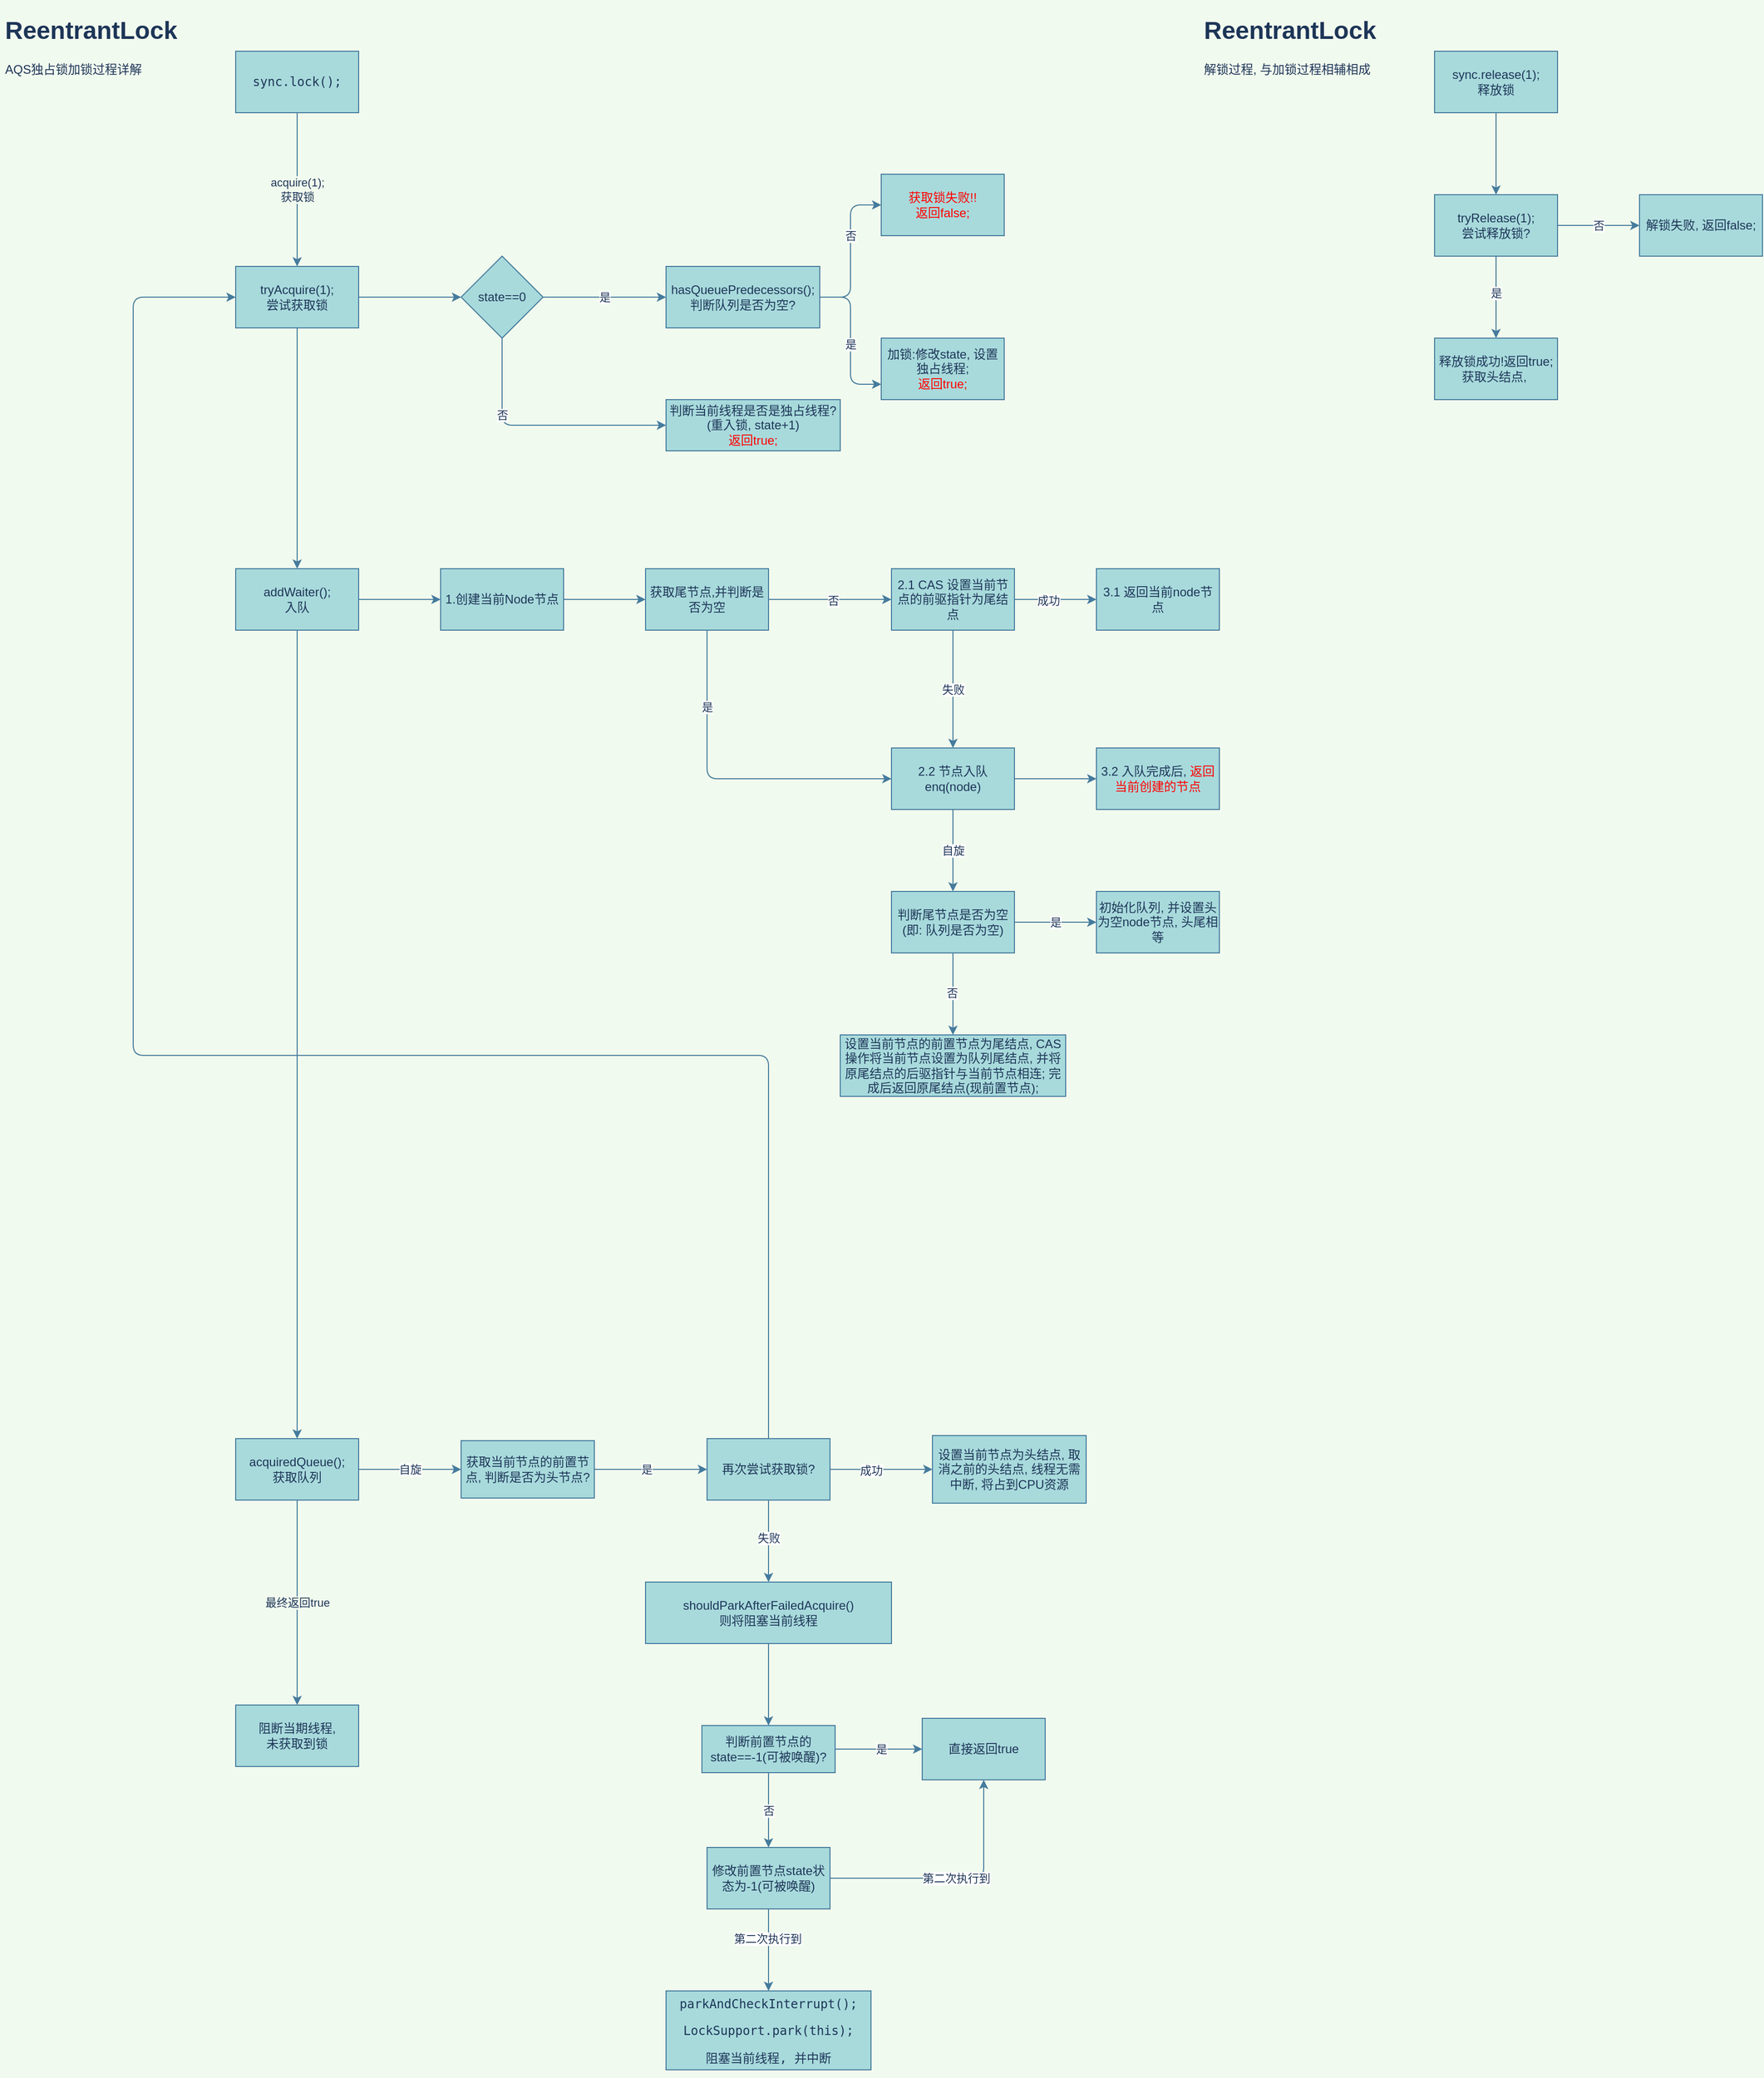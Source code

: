 <mxfile version="14.8.0" type="github">
  <diagram id="9Iv9ZS9wFFGYNE7iOqvU" name="第 1 页">
    <mxGraphModel dx="946" dy="662" grid="1" gridSize="10" guides="1" tooltips="1" connect="1" arrows="1" fold="1" page="1" pageScale="1" pageWidth="827" pageHeight="1169" background="#F1FAEE" math="0" shadow="0">
      <root>
        <mxCell id="0" />
        <mxCell id="1" parent="0" />
        <mxCell id="Fd_4ZxpIQQPllTFsR7I6-5" value="acquire(1);&lt;br&gt;获取锁" style="edgeStyle=orthogonalEdgeStyle;orthogonalLoop=1;jettySize=auto;html=1;labelBackgroundColor=#F1FAEE;strokeColor=#457B9D;fontColor=#1D3557;" edge="1" parent="1" source="Fd_4ZxpIQQPllTFsR7I6-2" target="Fd_4ZxpIQQPllTFsR7I6-4">
          <mxGeometry relative="1" as="geometry" />
        </mxCell>
        <mxCell id="Fd_4ZxpIQQPllTFsR7I6-6" value="&lt;pre&gt;&lt;br&gt;&lt;/pre&gt;" style="edgeLabel;html=1;align=center;verticalAlign=middle;resizable=0;points=[];labelBackgroundColor=#F1FAEE;fontColor=#1D3557;" vertex="1" connectable="0" parent="Fd_4ZxpIQQPllTFsR7I6-5">
          <mxGeometry x="-0.3" y="1" relative="1" as="geometry">
            <mxPoint as="offset" />
          </mxGeometry>
        </mxCell>
        <mxCell id="Fd_4ZxpIQQPllTFsR7I6-7" value="&lt;pre&gt;&lt;br&gt;&lt;/pre&gt;" style="edgeLabel;html=1;align=center;verticalAlign=middle;resizable=0;points=[];labelBackgroundColor=#F1FAEE;fontColor=#1D3557;" vertex="1" connectable="0" parent="Fd_4ZxpIQQPllTFsR7I6-5">
          <mxGeometry x="-0.25" y="-1" relative="1" as="geometry">
            <mxPoint y="14" as="offset" />
          </mxGeometry>
        </mxCell>
        <mxCell id="Fd_4ZxpIQQPllTFsR7I6-2" value="&lt;pre&gt;sync.lock();&lt;/pre&gt;" style="whiteSpace=wrap;html=1;fillColor=#A8DADC;strokeColor=#457B9D;fontColor=#1D3557;" vertex="1" parent="1">
          <mxGeometry x="240" y="80" width="120" height="60" as="geometry" />
        </mxCell>
        <mxCell id="Fd_4ZxpIQQPllTFsR7I6-3" value="&lt;h1&gt;ReentrantLock&lt;/h1&gt;&lt;div&gt;AQS独占锁加锁过程详解&lt;/div&gt;" style="text;html=1;strokeColor=none;fillColor=none;spacing=5;spacingTop=-20;whiteSpace=wrap;overflow=hidden;fontColor=#1D3557;" vertex="1" parent="1">
          <mxGeometry x="10" y="40" width="190" height="120" as="geometry" />
        </mxCell>
        <mxCell id="Fd_4ZxpIQQPllTFsR7I6-17" value="" style="edgeStyle=orthogonalEdgeStyle;rounded=1;orthogonalLoop=1;jettySize=auto;html=1;fontColor=#1D3557;strokeColor=#457B9D;fillColor=#A8DADC;" edge="1" parent="1" source="Fd_4ZxpIQQPllTFsR7I6-4" target="Fd_4ZxpIQQPllTFsR7I6-16">
          <mxGeometry relative="1" as="geometry" />
        </mxCell>
        <mxCell id="Fd_4ZxpIQQPllTFsR7I6-31" style="edgeStyle=orthogonalEdgeStyle;rounded=1;orthogonalLoop=1;jettySize=auto;html=1;exitX=0.5;exitY=1;exitDx=0;exitDy=0;entryX=0.5;entryY=0;entryDx=0;entryDy=0;fontColor=#1D3557;strokeColor=#457B9D;fillColor=#A8DADC;" edge="1" parent="1" source="Fd_4ZxpIQQPllTFsR7I6-4" target="Fd_4ZxpIQQPllTFsR7I6-30">
          <mxGeometry relative="1" as="geometry" />
        </mxCell>
        <mxCell id="Fd_4ZxpIQQPllTFsR7I6-4" value="tryAcquire(1);&lt;br&gt;尝试获取锁" style="whiteSpace=wrap;html=1;fillColor=#A8DADC;strokeColor=#457B9D;fontColor=#1D3557;" vertex="1" parent="1">
          <mxGeometry x="240" y="290" width="120" height="60" as="geometry" />
        </mxCell>
        <mxCell id="Fd_4ZxpIQQPllTFsR7I6-11" value="最终返回true" style="edgeStyle=orthogonalEdgeStyle;orthogonalLoop=1;jettySize=auto;html=1;labelBackgroundColor=#F1FAEE;strokeColor=#457B9D;fontColor=#1D3557;" edge="1" parent="1" source="Fd_4ZxpIQQPllTFsR7I6-8" target="Fd_4ZxpIQQPllTFsR7I6-10">
          <mxGeometry relative="1" as="geometry">
            <Array as="points">
              <mxPoint x="300" y="1590" />
              <mxPoint x="300" y="1590" />
            </Array>
          </mxGeometry>
        </mxCell>
        <mxCell id="Fd_4ZxpIQQPllTFsR7I6-59" value="自旋" style="edgeStyle=orthogonalEdgeStyle;rounded=1;orthogonalLoop=1;jettySize=auto;html=1;fontColor=#1D3557;strokeColor=#457B9D;fillColor=#A8DADC;" edge="1" parent="1" source="Fd_4ZxpIQQPllTFsR7I6-8" target="Fd_4ZxpIQQPllTFsR7I6-58">
          <mxGeometry relative="1" as="geometry" />
        </mxCell>
        <mxCell id="Fd_4ZxpIQQPllTFsR7I6-8" value="acquiredQueue();&lt;br&gt;获取队列" style="whiteSpace=wrap;html=1;fillColor=#A8DADC;strokeColor=#457B9D;fontColor=#1D3557;" vertex="1" parent="1">
          <mxGeometry x="240" y="1434" width="120" height="60" as="geometry" />
        </mxCell>
        <mxCell id="Fd_4ZxpIQQPllTFsR7I6-10" value="阻断当期线程, &lt;br&gt;未获取到锁" style="whiteSpace=wrap;html=1;fillColor=#A8DADC;strokeColor=#457B9D;fontColor=#1D3557;" vertex="1" parent="1">
          <mxGeometry x="240" y="1694" width="120" height="60" as="geometry" />
        </mxCell>
        <mxCell id="Fd_4ZxpIQQPllTFsR7I6-19" value="是" style="edgeStyle=orthogonalEdgeStyle;rounded=1;orthogonalLoop=1;jettySize=auto;html=1;fontColor=#1D3557;strokeColor=#457B9D;fillColor=#A8DADC;" edge="1" parent="1" source="Fd_4ZxpIQQPllTFsR7I6-16" target="Fd_4ZxpIQQPllTFsR7I6-18">
          <mxGeometry relative="1" as="geometry" />
        </mxCell>
        <mxCell id="Fd_4ZxpIQQPllTFsR7I6-22" style="edgeStyle=orthogonalEdgeStyle;rounded=1;orthogonalLoop=1;jettySize=auto;html=1;exitX=0.5;exitY=1;exitDx=0;exitDy=0;entryX=0;entryY=0.5;entryDx=0;entryDy=0;fontColor=#1D3557;strokeColor=#457B9D;fillColor=#A8DADC;" edge="1" parent="1" source="Fd_4ZxpIQQPllTFsR7I6-16" target="Fd_4ZxpIQQPllTFsR7I6-20">
          <mxGeometry relative="1" as="geometry" />
        </mxCell>
        <mxCell id="Fd_4ZxpIQQPllTFsR7I6-23" value="否" style="edgeLabel;html=1;align=center;verticalAlign=middle;resizable=0;points=[];fontColor=#1D3557;" vertex="1" connectable="0" parent="Fd_4ZxpIQQPllTFsR7I6-22">
          <mxGeometry x="-0.45" y="-3" relative="1" as="geometry">
            <mxPoint x="3" y="7" as="offset" />
          </mxGeometry>
        </mxCell>
        <mxCell id="Fd_4ZxpIQQPllTFsR7I6-16" value="state==0" style="rhombus;whiteSpace=wrap;html=1;fontColor=#1D3557;strokeColor=#457B9D;fillColor=#A8DADC;" vertex="1" parent="1">
          <mxGeometry x="460" y="280" width="80" height="80" as="geometry" />
        </mxCell>
        <mxCell id="Fd_4ZxpIQQPllTFsR7I6-25" value="" style="edgeStyle=orthogonalEdgeStyle;rounded=1;orthogonalLoop=1;jettySize=auto;html=1;fontColor=#1D3557;strokeColor=#457B9D;fillColor=#A8DADC;entryX=0;entryY=0.5;entryDx=0;entryDy=0;exitX=1;exitY=0.5;exitDx=0;exitDy=0;" edge="1" parent="1" source="Fd_4ZxpIQQPllTFsR7I6-18" target="Fd_4ZxpIQQPllTFsR7I6-24">
          <mxGeometry relative="1" as="geometry" />
        </mxCell>
        <mxCell id="Fd_4ZxpIQQPllTFsR7I6-26" value="否" style="edgeLabel;html=1;align=center;verticalAlign=middle;resizable=0;points=[];fontColor=#1D3557;" vertex="1" connectable="0" parent="Fd_4ZxpIQQPllTFsR7I6-25">
          <mxGeometry x="0.032" y="-2" relative="1" as="geometry">
            <mxPoint x="-2" y="-13" as="offset" />
          </mxGeometry>
        </mxCell>
        <mxCell id="Fd_4ZxpIQQPllTFsR7I6-28" style="edgeStyle=orthogonalEdgeStyle;rounded=1;orthogonalLoop=1;jettySize=auto;html=1;exitX=1;exitY=0.5;exitDx=0;exitDy=0;entryX=0;entryY=0.75;entryDx=0;entryDy=0;fontColor=#1D3557;strokeColor=#457B9D;fillColor=#A8DADC;" edge="1" parent="1" source="Fd_4ZxpIQQPllTFsR7I6-18" target="Fd_4ZxpIQQPllTFsR7I6-27">
          <mxGeometry relative="1" as="geometry" />
        </mxCell>
        <mxCell id="Fd_4ZxpIQQPllTFsR7I6-29" value="是" style="edgeLabel;html=1;align=center;verticalAlign=middle;resizable=0;points=[];fontColor=#1D3557;" vertex="1" connectable="0" parent="Fd_4ZxpIQQPllTFsR7I6-28">
          <mxGeometry x="0.048" relative="1" as="geometry">
            <mxPoint as="offset" />
          </mxGeometry>
        </mxCell>
        <mxCell id="Fd_4ZxpIQQPllTFsR7I6-18" value="hasQueuePredecessors();&lt;br&gt;判断队列是否为空?" style="whiteSpace=wrap;html=1;fontColor=#1D3557;strokeColor=#457B9D;fillColor=#A8DADC;" vertex="1" parent="1">
          <mxGeometry x="660" y="290" width="150" height="60" as="geometry" />
        </mxCell>
        <mxCell id="Fd_4ZxpIQQPllTFsR7I6-20" value="判断当前线程是否是独占线程?&lt;br&gt;(重入锁, state+1)&lt;br&gt;&lt;font color=&quot;#ff0000&quot;&gt;返回true;&lt;/font&gt;" style="whiteSpace=wrap;html=1;fontColor=#1D3557;strokeColor=#457B9D;fillColor=#A8DADC;direction=east;" vertex="1" parent="1">
          <mxGeometry x="660" y="420" width="170" height="50" as="geometry" />
        </mxCell>
        <mxCell id="Fd_4ZxpIQQPllTFsR7I6-24" value="&lt;font color=&quot;#ff0000&quot;&gt;获取锁失败!!&lt;br&gt;返回false;&lt;br&gt;&lt;/font&gt;" style="whiteSpace=wrap;html=1;fontColor=#1D3557;strokeColor=#457B9D;fillColor=#A8DADC;" vertex="1" parent="1">
          <mxGeometry x="870" y="200" width="120" height="60" as="geometry" />
        </mxCell>
        <mxCell id="Fd_4ZxpIQQPllTFsR7I6-27" value="加锁:修改state, 设置独占线程;&lt;br&gt;&lt;font color=&quot;#ff0000&quot;&gt;返回true;&lt;/font&gt;" style="whiteSpace=wrap;html=1;fontColor=#1D3557;strokeColor=#457B9D;fillColor=#A8DADC;" vertex="1" parent="1">
          <mxGeometry x="870" y="360" width="120" height="60" as="geometry" />
        </mxCell>
        <mxCell id="Fd_4ZxpIQQPllTFsR7I6-32" style="edgeStyle=orthogonalEdgeStyle;rounded=1;orthogonalLoop=1;jettySize=auto;html=1;exitX=0.5;exitY=1;exitDx=0;exitDy=0;entryX=0.5;entryY=0;entryDx=0;entryDy=0;fontColor=#1D3557;strokeColor=#457B9D;fillColor=#A8DADC;" edge="1" parent="1" source="Fd_4ZxpIQQPllTFsR7I6-30" target="Fd_4ZxpIQQPllTFsR7I6-8">
          <mxGeometry relative="1" as="geometry" />
        </mxCell>
        <mxCell id="Fd_4ZxpIQQPllTFsR7I6-34" value="" style="edgeStyle=orthogonalEdgeStyle;rounded=1;orthogonalLoop=1;jettySize=auto;html=1;fontColor=#1D3557;strokeColor=#457B9D;fillColor=#A8DADC;" edge="1" parent="1" source="Fd_4ZxpIQQPllTFsR7I6-30" target="Fd_4ZxpIQQPllTFsR7I6-33">
          <mxGeometry relative="1" as="geometry" />
        </mxCell>
        <mxCell id="Fd_4ZxpIQQPllTFsR7I6-30" value="addWaiter();&lt;br&gt;入队" style="whiteSpace=wrap;html=1;fillColor=#A8DADC;strokeColor=#457B9D;fontColor=#1D3557;" vertex="1" parent="1">
          <mxGeometry x="240" y="585" width="120" height="60" as="geometry" />
        </mxCell>
        <mxCell id="Fd_4ZxpIQQPllTFsR7I6-36" value="" style="edgeStyle=orthogonalEdgeStyle;rounded=1;orthogonalLoop=1;jettySize=auto;html=1;fontColor=#1D3557;strokeColor=#457B9D;fillColor=#A8DADC;" edge="1" parent="1" source="Fd_4ZxpIQQPllTFsR7I6-33" target="Fd_4ZxpIQQPllTFsR7I6-35">
          <mxGeometry relative="1" as="geometry" />
        </mxCell>
        <mxCell id="Fd_4ZxpIQQPllTFsR7I6-33" value="1.创建当前Node节点" style="whiteSpace=wrap;html=1;fontColor=#1D3557;strokeColor=#457B9D;fillColor=#A8DADC;" vertex="1" parent="1">
          <mxGeometry x="440" y="585" width="120" height="60" as="geometry" />
        </mxCell>
        <mxCell id="Fd_4ZxpIQQPllTFsR7I6-38" value="" style="edgeStyle=orthogonalEdgeStyle;rounded=1;orthogonalLoop=1;jettySize=auto;html=1;fontColor=#1D3557;strokeColor=#457B9D;fillColor=#A8DADC;" edge="1" parent="1" source="Fd_4ZxpIQQPllTFsR7I6-35" target="Fd_4ZxpIQQPllTFsR7I6-37">
          <mxGeometry relative="1" as="geometry" />
        </mxCell>
        <mxCell id="Fd_4ZxpIQQPllTFsR7I6-39" value="否" style="edgeLabel;html=1;align=center;verticalAlign=middle;resizable=0;points=[];fontColor=#1D3557;" vertex="1" connectable="0" parent="Fd_4ZxpIQQPllTFsR7I6-38">
          <mxGeometry x="0.05" y="-1" relative="1" as="geometry">
            <mxPoint as="offset" />
          </mxGeometry>
        </mxCell>
        <mxCell id="Fd_4ZxpIQQPllTFsR7I6-41" value="" style="edgeStyle=orthogonalEdgeStyle;rounded=1;orthogonalLoop=1;jettySize=auto;html=1;fontColor=#1D3557;strokeColor=#457B9D;fillColor=#A8DADC;" edge="1" parent="1" source="Fd_4ZxpIQQPllTFsR7I6-35" target="Fd_4ZxpIQQPllTFsR7I6-40">
          <mxGeometry relative="1" as="geometry">
            <Array as="points">
              <mxPoint x="700" y="790" />
            </Array>
          </mxGeometry>
        </mxCell>
        <mxCell id="Fd_4ZxpIQQPllTFsR7I6-42" value="是" style="edgeLabel;html=1;align=center;verticalAlign=middle;resizable=0;points=[];fontColor=#1D3557;" vertex="1" connectable="0" parent="Fd_4ZxpIQQPllTFsR7I6-41">
          <mxGeometry x="-0.15" y="1" relative="1" as="geometry">
            <mxPoint x="-1" y="-63" as="offset" />
          </mxGeometry>
        </mxCell>
        <mxCell id="Fd_4ZxpIQQPllTFsR7I6-35" value="获取尾节点,并判断是否为空" style="whiteSpace=wrap;html=1;fontColor=#1D3557;strokeColor=#457B9D;fillColor=#A8DADC;" vertex="1" parent="1">
          <mxGeometry x="640" y="585" width="120" height="60" as="geometry" />
        </mxCell>
        <mxCell id="Fd_4ZxpIQQPllTFsR7I6-44" value="" style="edgeStyle=orthogonalEdgeStyle;rounded=1;orthogonalLoop=1;jettySize=auto;html=1;fontColor=#1D3557;strokeColor=#457B9D;fillColor=#A8DADC;" edge="1" parent="1" source="Fd_4ZxpIQQPllTFsR7I6-37" target="Fd_4ZxpIQQPllTFsR7I6-43">
          <mxGeometry relative="1" as="geometry" />
        </mxCell>
        <mxCell id="Fd_4ZxpIQQPllTFsR7I6-45" value="成功" style="edgeLabel;html=1;align=center;verticalAlign=middle;resizable=0;points=[];fontColor=#1D3557;" vertex="1" connectable="0" parent="Fd_4ZxpIQQPllTFsR7I6-44">
          <mxGeometry x="-0.175" y="-1" relative="1" as="geometry">
            <mxPoint as="offset" />
          </mxGeometry>
        </mxCell>
        <mxCell id="Fd_4ZxpIQQPllTFsR7I6-46" value="失败" style="edgeStyle=orthogonalEdgeStyle;rounded=1;orthogonalLoop=1;jettySize=auto;html=1;exitX=0.5;exitY=1;exitDx=0;exitDy=0;entryX=0.5;entryY=0;entryDx=0;entryDy=0;fontColor=#1D3557;strokeColor=#457B9D;fillColor=#A8DADC;" edge="1" parent="1" source="Fd_4ZxpIQQPllTFsR7I6-37" target="Fd_4ZxpIQQPllTFsR7I6-40">
          <mxGeometry relative="1" as="geometry" />
        </mxCell>
        <mxCell id="Fd_4ZxpIQQPllTFsR7I6-37" value="2.1 CAS 设置当前节点的前驱指针为尾结点" style="whiteSpace=wrap;html=1;fontColor=#1D3557;strokeColor=#457B9D;fillColor=#A8DADC;" vertex="1" parent="1">
          <mxGeometry x="880" y="585" width="120" height="60" as="geometry" />
        </mxCell>
        <mxCell id="Fd_4ZxpIQQPllTFsR7I6-48" value="自旋" style="edgeStyle=orthogonalEdgeStyle;rounded=1;orthogonalLoop=1;jettySize=auto;html=1;fontColor=#1D3557;strokeColor=#457B9D;fillColor=#A8DADC;" edge="1" parent="1" source="Fd_4ZxpIQQPllTFsR7I6-40" target="Fd_4ZxpIQQPllTFsR7I6-47">
          <mxGeometry relative="1" as="geometry" />
        </mxCell>
        <mxCell id="Fd_4ZxpIQQPllTFsR7I6-55" value="" style="edgeStyle=orthogonalEdgeStyle;rounded=1;orthogonalLoop=1;jettySize=auto;html=1;fontColor=#1D3557;strokeColor=#457B9D;fillColor=#A8DADC;" edge="1" parent="1" source="Fd_4ZxpIQQPllTFsR7I6-40" target="Fd_4ZxpIQQPllTFsR7I6-54">
          <mxGeometry relative="1" as="geometry" />
        </mxCell>
        <mxCell id="Fd_4ZxpIQQPllTFsR7I6-40" value="2.2 节点入队&lt;br&gt;enq(node)" style="whiteSpace=wrap;html=1;fontColor=#1D3557;strokeColor=#457B9D;fillColor=#A8DADC;" vertex="1" parent="1">
          <mxGeometry x="880" y="760" width="120" height="60" as="geometry" />
        </mxCell>
        <mxCell id="Fd_4ZxpIQQPllTFsR7I6-43" value="3.1 返回当前node节点" style="whiteSpace=wrap;html=1;fontColor=#1D3557;strokeColor=#457B9D;fillColor=#A8DADC;" vertex="1" parent="1">
          <mxGeometry x="1080" y="585" width="120" height="60" as="geometry" />
        </mxCell>
        <mxCell id="Fd_4ZxpIQQPllTFsR7I6-50" value="是" style="edgeStyle=orthogonalEdgeStyle;rounded=1;orthogonalLoop=1;jettySize=auto;html=1;fontColor=#1D3557;strokeColor=#457B9D;fillColor=#A8DADC;" edge="1" parent="1" source="Fd_4ZxpIQQPllTFsR7I6-47" target="Fd_4ZxpIQQPllTFsR7I6-49">
          <mxGeometry relative="1" as="geometry" />
        </mxCell>
        <mxCell id="Fd_4ZxpIQQPllTFsR7I6-52" value="" style="edgeStyle=orthogonalEdgeStyle;rounded=1;orthogonalLoop=1;jettySize=auto;html=1;fontColor=#1D3557;strokeColor=#457B9D;fillColor=#A8DADC;" edge="1" parent="1" source="Fd_4ZxpIQQPllTFsR7I6-47" target="Fd_4ZxpIQQPllTFsR7I6-51">
          <mxGeometry relative="1" as="geometry" />
        </mxCell>
        <mxCell id="Fd_4ZxpIQQPllTFsR7I6-53" value="否" style="edgeLabel;html=1;align=center;verticalAlign=middle;resizable=0;points=[];fontColor=#1D3557;" vertex="1" connectable="0" parent="Fd_4ZxpIQQPllTFsR7I6-52">
          <mxGeometry x="-0.025" y="-1" relative="1" as="geometry">
            <mxPoint as="offset" />
          </mxGeometry>
        </mxCell>
        <mxCell id="Fd_4ZxpIQQPllTFsR7I6-47" value="判断尾节点是否为空&lt;br&gt;(即: 队列是否为空)" style="whiteSpace=wrap;html=1;fontColor=#1D3557;strokeColor=#457B9D;fillColor=#A8DADC;" vertex="1" parent="1">
          <mxGeometry x="880" y="900" width="120" height="60" as="geometry" />
        </mxCell>
        <mxCell id="Fd_4ZxpIQQPllTFsR7I6-49" value="初始化队列, 并设置头为空node节点, 头尾相等" style="whiteSpace=wrap;html=1;fontColor=#1D3557;strokeColor=#457B9D;fillColor=#A8DADC;" vertex="1" parent="1">
          <mxGeometry x="1080" y="900" width="120" height="60" as="geometry" />
        </mxCell>
        <mxCell id="Fd_4ZxpIQQPllTFsR7I6-51" value="设置当前节点的前置节点为尾结点, CAS操作将当前节点设置为队列尾结点, 并将原尾结点的后驱指针与当前节点相连; 完成后返回原尾结点(现前置节点);" style="whiteSpace=wrap;html=1;fontColor=#1D3557;strokeColor=#457B9D;fillColor=#A8DADC;" vertex="1" parent="1">
          <mxGeometry x="830" y="1040" width="220" height="60" as="geometry" />
        </mxCell>
        <mxCell id="Fd_4ZxpIQQPllTFsR7I6-54" value="3.2 入队完成后, &lt;font color=&quot;#ff0000&quot;&gt;返回当前创建的节点&lt;/font&gt;" style="whiteSpace=wrap;html=1;fontColor=#1D3557;strokeColor=#457B9D;fillColor=#A8DADC;" vertex="1" parent="1">
          <mxGeometry x="1080" y="760" width="120" height="60" as="geometry" />
        </mxCell>
        <mxCell id="Fd_4ZxpIQQPllTFsR7I6-61" value="" style="edgeStyle=orthogonalEdgeStyle;rounded=1;orthogonalLoop=1;jettySize=auto;html=1;fontColor=#1D3557;strokeColor=#457B9D;fillColor=#A8DADC;" edge="1" parent="1" source="Fd_4ZxpIQQPllTFsR7I6-58" target="Fd_4ZxpIQQPllTFsR7I6-60">
          <mxGeometry relative="1" as="geometry" />
        </mxCell>
        <mxCell id="Fd_4ZxpIQQPllTFsR7I6-62" value="是" style="edgeLabel;html=1;align=center;verticalAlign=middle;resizable=0;points=[];fontColor=#1D3557;" vertex="1" connectable="0" parent="Fd_4ZxpIQQPllTFsR7I6-61">
          <mxGeometry x="0.153" y="-1" relative="1" as="geometry">
            <mxPoint x="-13" y="-1" as="offset" />
          </mxGeometry>
        </mxCell>
        <mxCell id="Fd_4ZxpIQQPllTFsR7I6-58" value="获取当前节点的前置节点, 判断是否为头节点?" style="whiteSpace=wrap;html=1;fontColor=#1D3557;strokeColor=#457B9D;fillColor=#A8DADC;" vertex="1" parent="1">
          <mxGeometry x="460" y="1436" width="130" height="56" as="geometry" />
        </mxCell>
        <mxCell id="Fd_4ZxpIQQPllTFsR7I6-63" style="edgeStyle=orthogonalEdgeStyle;rounded=1;orthogonalLoop=1;jettySize=auto;html=1;exitX=0.5;exitY=0;exitDx=0;exitDy=0;entryX=0;entryY=0.5;entryDx=0;entryDy=0;fontColor=#1D3557;strokeColor=#457B9D;fillColor=#A8DADC;" edge="1" parent="1" source="Fd_4ZxpIQQPllTFsR7I6-60" target="Fd_4ZxpIQQPllTFsR7I6-4">
          <mxGeometry relative="1" as="geometry">
            <Array as="points">
              <mxPoint x="760" y="1060" />
              <mxPoint x="140" y="1060" />
              <mxPoint x="140" y="320" />
            </Array>
          </mxGeometry>
        </mxCell>
        <mxCell id="Fd_4ZxpIQQPllTFsR7I6-65" value="" style="edgeStyle=orthogonalEdgeStyle;rounded=1;orthogonalLoop=1;jettySize=auto;html=1;fontColor=#1D3557;strokeColor=#457B9D;fillColor=#A8DADC;" edge="1" parent="1" source="Fd_4ZxpIQQPllTFsR7I6-60" target="Fd_4ZxpIQQPllTFsR7I6-64">
          <mxGeometry relative="1" as="geometry" />
        </mxCell>
        <mxCell id="Fd_4ZxpIQQPllTFsR7I6-66" value="成功" style="edgeLabel;html=1;align=center;verticalAlign=middle;resizable=0;points=[];fontColor=#1D3557;" vertex="1" connectable="0" parent="Fd_4ZxpIQQPllTFsR7I6-65">
          <mxGeometry x="-0.2" y="-1" relative="1" as="geometry">
            <mxPoint as="offset" />
          </mxGeometry>
        </mxCell>
        <mxCell id="Fd_4ZxpIQQPllTFsR7I6-68" value="" style="edgeStyle=orthogonalEdgeStyle;rounded=1;orthogonalLoop=1;jettySize=auto;html=1;fontColor=#1D3557;strokeColor=#457B9D;fillColor=#A8DADC;" edge="1" parent="1" source="Fd_4ZxpIQQPllTFsR7I6-60" target="Fd_4ZxpIQQPllTFsR7I6-67">
          <mxGeometry relative="1" as="geometry" />
        </mxCell>
        <mxCell id="Fd_4ZxpIQQPllTFsR7I6-69" value="失败" style="edgeLabel;html=1;align=center;verticalAlign=middle;resizable=0;points=[];fontColor=#1D3557;" vertex="1" connectable="0" parent="Fd_4ZxpIQQPllTFsR7I6-68">
          <mxGeometry x="-0.075" relative="1" as="geometry">
            <mxPoint as="offset" />
          </mxGeometry>
        </mxCell>
        <mxCell id="Fd_4ZxpIQQPllTFsR7I6-60" value="再次尝试获取锁?" style="whiteSpace=wrap;html=1;fontColor=#1D3557;strokeColor=#457B9D;fillColor=#A8DADC;" vertex="1" parent="1">
          <mxGeometry x="700" y="1434" width="120" height="60" as="geometry" />
        </mxCell>
        <mxCell id="Fd_4ZxpIQQPllTFsR7I6-64" value="设置当前节点为头结点, 取消之前的头结点, 线程无需中断, 将占到CPU资源" style="whiteSpace=wrap;html=1;fontColor=#1D3557;strokeColor=#457B9D;fillColor=#A8DADC;" vertex="1" parent="1">
          <mxGeometry x="920" y="1431" width="150" height="66" as="geometry" />
        </mxCell>
        <mxCell id="Fd_4ZxpIQQPllTFsR7I6-71" value="" style="edgeStyle=orthogonalEdgeStyle;rounded=1;orthogonalLoop=1;jettySize=auto;html=1;fontColor=#1D3557;strokeColor=#457B9D;fillColor=#A8DADC;" edge="1" parent="1" source="Fd_4ZxpIQQPllTFsR7I6-67" target="Fd_4ZxpIQQPllTFsR7I6-70">
          <mxGeometry relative="1" as="geometry" />
        </mxCell>
        <mxCell id="Fd_4ZxpIQQPllTFsR7I6-67" value="&lt;span&gt;shouldParkAfterFailedAcquire()&lt;br&gt;&lt;/span&gt;则将阻塞当前线程" style="whiteSpace=wrap;html=1;fontColor=#1D3557;strokeColor=#457B9D;fillColor=#A8DADC;" vertex="1" parent="1">
          <mxGeometry x="640" y="1574" width="240" height="60" as="geometry" />
        </mxCell>
        <mxCell id="Fd_4ZxpIQQPllTFsR7I6-74" value="否" style="edgeStyle=orthogonalEdgeStyle;rounded=1;orthogonalLoop=1;jettySize=auto;html=1;fontColor=#1D3557;strokeColor=#457B9D;fillColor=#A8DADC;" edge="1" parent="1" source="Fd_4ZxpIQQPllTFsR7I6-70" target="Fd_4ZxpIQQPllTFsR7I6-73">
          <mxGeometry relative="1" as="geometry" />
        </mxCell>
        <mxCell id="Fd_4ZxpIQQPllTFsR7I6-76" value="" style="edgeStyle=orthogonalEdgeStyle;rounded=1;orthogonalLoop=1;jettySize=auto;html=1;fontColor=#1D3557;strokeColor=#457B9D;fillColor=#A8DADC;" edge="1" parent="1" source="Fd_4ZxpIQQPllTFsR7I6-70" target="Fd_4ZxpIQQPllTFsR7I6-75">
          <mxGeometry relative="1" as="geometry" />
        </mxCell>
        <mxCell id="Fd_4ZxpIQQPllTFsR7I6-77" value="是" style="edgeLabel;html=1;align=center;verticalAlign=middle;resizable=0;points=[];fontColor=#1D3557;" vertex="1" connectable="0" parent="Fd_4ZxpIQQPllTFsR7I6-76">
          <mxGeometry x="0.012" y="-3" relative="1" as="geometry">
            <mxPoint x="2" y="-3" as="offset" />
          </mxGeometry>
        </mxCell>
        <mxCell id="Fd_4ZxpIQQPllTFsR7I6-70" value="判断前置节点的state==-1(可被唤醒)?" style="whiteSpace=wrap;html=1;fontColor=#1D3557;strokeColor=#457B9D;fillColor=#A8DADC;" vertex="1" parent="1">
          <mxGeometry x="695" y="1714" width="130" height="46" as="geometry" />
        </mxCell>
        <mxCell id="Fd_4ZxpIQQPllTFsR7I6-78" value="第二次执行到" style="edgeStyle=orthogonalEdgeStyle;rounded=1;orthogonalLoop=1;jettySize=auto;html=1;exitX=1;exitY=0.5;exitDx=0;exitDy=0;entryX=0.5;entryY=1;entryDx=0;entryDy=0;fontColor=#1D3557;strokeColor=#457B9D;fillColor=#A8DADC;" edge="1" parent="1" source="Fd_4ZxpIQQPllTFsR7I6-73" target="Fd_4ZxpIQQPllTFsR7I6-75">
          <mxGeometry relative="1" as="geometry" />
        </mxCell>
        <mxCell id="Fd_4ZxpIQQPllTFsR7I6-80" value="" style="edgeStyle=orthogonalEdgeStyle;rounded=1;orthogonalLoop=1;jettySize=auto;html=1;fontColor=#1D3557;strokeColor=#457B9D;fillColor=#A8DADC;" edge="1" parent="1" source="Fd_4ZxpIQQPllTFsR7I6-73" target="Fd_4ZxpIQQPllTFsR7I6-79">
          <mxGeometry relative="1" as="geometry" />
        </mxCell>
        <mxCell id="Fd_4ZxpIQQPllTFsR7I6-81" value="第二次执行到" style="edgeLabel;html=1;align=center;verticalAlign=middle;resizable=0;points=[];fontColor=#1D3557;" vertex="1" connectable="0" parent="Fd_4ZxpIQQPllTFsR7I6-80">
          <mxGeometry x="-0.275" y="-1" relative="1" as="geometry">
            <mxPoint as="offset" />
          </mxGeometry>
        </mxCell>
        <mxCell id="Fd_4ZxpIQQPllTFsR7I6-73" value="修改前置节点state状态为-1(可被唤醒)" style="whiteSpace=wrap;html=1;fontColor=#1D3557;strokeColor=#457B9D;fillColor=#A8DADC;" vertex="1" parent="1">
          <mxGeometry x="700" y="1833" width="120" height="60" as="geometry" />
        </mxCell>
        <mxCell id="Fd_4ZxpIQQPllTFsR7I6-75" value="直接返回true" style="whiteSpace=wrap;html=1;fontColor=#1D3557;strokeColor=#457B9D;fillColor=#A8DADC;" vertex="1" parent="1">
          <mxGeometry x="910" y="1707" width="120" height="60" as="geometry" />
        </mxCell>
        <mxCell id="Fd_4ZxpIQQPllTFsR7I6-79" value="&lt;pre&gt;parkAndCheckInterrupt();&lt;/pre&gt;&lt;pre&gt;LockSupport.park(this);&lt;/pre&gt;&lt;pre&gt;阻塞当前线程, 并中断&lt;/pre&gt;" style="whiteSpace=wrap;html=1;fontColor=#1D3557;strokeColor=#457B9D;fillColor=#A8DADC;" vertex="1" parent="1">
          <mxGeometry x="660" y="1973" width="200" height="77" as="geometry" />
        </mxCell>
        <mxCell id="Fd_4ZxpIQQPllTFsR7I6-86" value="" style="edgeStyle=orthogonalEdgeStyle;rounded=1;orthogonalLoop=1;jettySize=auto;html=1;fontColor=#1D3557;strokeColor=#457B9D;fillColor=#A8DADC;" edge="1" parent="1" source="Fd_4ZxpIQQPllTFsR7I6-83" target="Fd_4ZxpIQQPllTFsR7I6-85">
          <mxGeometry relative="1" as="geometry" />
        </mxCell>
        <mxCell id="Fd_4ZxpIQQPllTFsR7I6-83" value="sync.release(1);&lt;br&gt;释放锁" style="rounded=0;whiteSpace=wrap;html=1;fontColor=#1D3557;strokeColor=#457B9D;fillColor=#A8DADC;" vertex="1" parent="1">
          <mxGeometry x="1410" y="80" width="120" height="60" as="geometry" />
        </mxCell>
        <mxCell id="Fd_4ZxpIQQPllTFsR7I6-84" value="&lt;h1&gt;ReentrantLock&lt;/h1&gt;&lt;div&gt;解锁过程, 与加锁过程相辅相成&lt;/div&gt;" style="text;html=1;strokeColor=none;fillColor=none;spacing=5;spacingTop=-20;whiteSpace=wrap;overflow=hidden;rounded=0;fontColor=#1D3557;" vertex="1" parent="1">
          <mxGeometry x="1180" y="40" width="190" height="120" as="geometry" />
        </mxCell>
        <mxCell id="Fd_4ZxpIQQPllTFsR7I6-88" value="" style="edgeStyle=orthogonalEdgeStyle;rounded=1;orthogonalLoop=1;jettySize=auto;html=1;fontColor=#1D3557;strokeColor=#457B9D;fillColor=#A8DADC;" edge="1" parent="1" source="Fd_4ZxpIQQPllTFsR7I6-85" target="Fd_4ZxpIQQPllTFsR7I6-87">
          <mxGeometry relative="1" as="geometry" />
        </mxCell>
        <mxCell id="Fd_4ZxpIQQPllTFsR7I6-89" value="是" style="edgeLabel;html=1;align=center;verticalAlign=middle;resizable=0;points=[];fontColor=#1D3557;" vertex="1" connectable="0" parent="Fd_4ZxpIQQPllTFsR7I6-88">
          <mxGeometry x="-0.1" relative="1" as="geometry">
            <mxPoint as="offset" />
          </mxGeometry>
        </mxCell>
        <mxCell id="Fd_4ZxpIQQPllTFsR7I6-91" value="否" style="edgeStyle=orthogonalEdgeStyle;rounded=1;orthogonalLoop=1;jettySize=auto;html=1;fontColor=#1D3557;strokeColor=#457B9D;fillColor=#A8DADC;" edge="1" parent="1" source="Fd_4ZxpIQQPllTFsR7I6-85" target="Fd_4ZxpIQQPllTFsR7I6-90">
          <mxGeometry relative="1" as="geometry" />
        </mxCell>
        <mxCell id="Fd_4ZxpIQQPllTFsR7I6-85" value="tryRelease(1);&lt;br&gt;尝试释放锁?" style="whiteSpace=wrap;html=1;rounded=0;fontColor=#1D3557;strokeColor=#457B9D;fillColor=#A8DADC;" vertex="1" parent="1">
          <mxGeometry x="1410" y="220" width="120" height="60" as="geometry" />
        </mxCell>
        <mxCell id="Fd_4ZxpIQQPllTFsR7I6-87" value="释放锁成功!返回true;&lt;br&gt;获取头结点,&amp;nbsp;" style="whiteSpace=wrap;html=1;rounded=0;fontColor=#1D3557;strokeColor=#457B9D;fillColor=#A8DADC;" vertex="1" parent="1">
          <mxGeometry x="1410" y="360" width="120" height="60" as="geometry" />
        </mxCell>
        <mxCell id="Fd_4ZxpIQQPllTFsR7I6-90" value="解锁失败, 返回false;" style="whiteSpace=wrap;html=1;rounded=0;fontColor=#1D3557;strokeColor=#457B9D;fillColor=#A8DADC;" vertex="1" parent="1">
          <mxGeometry x="1610" y="220" width="120" height="60" as="geometry" />
        </mxCell>
      </root>
    </mxGraphModel>
  </diagram>
</mxfile>
